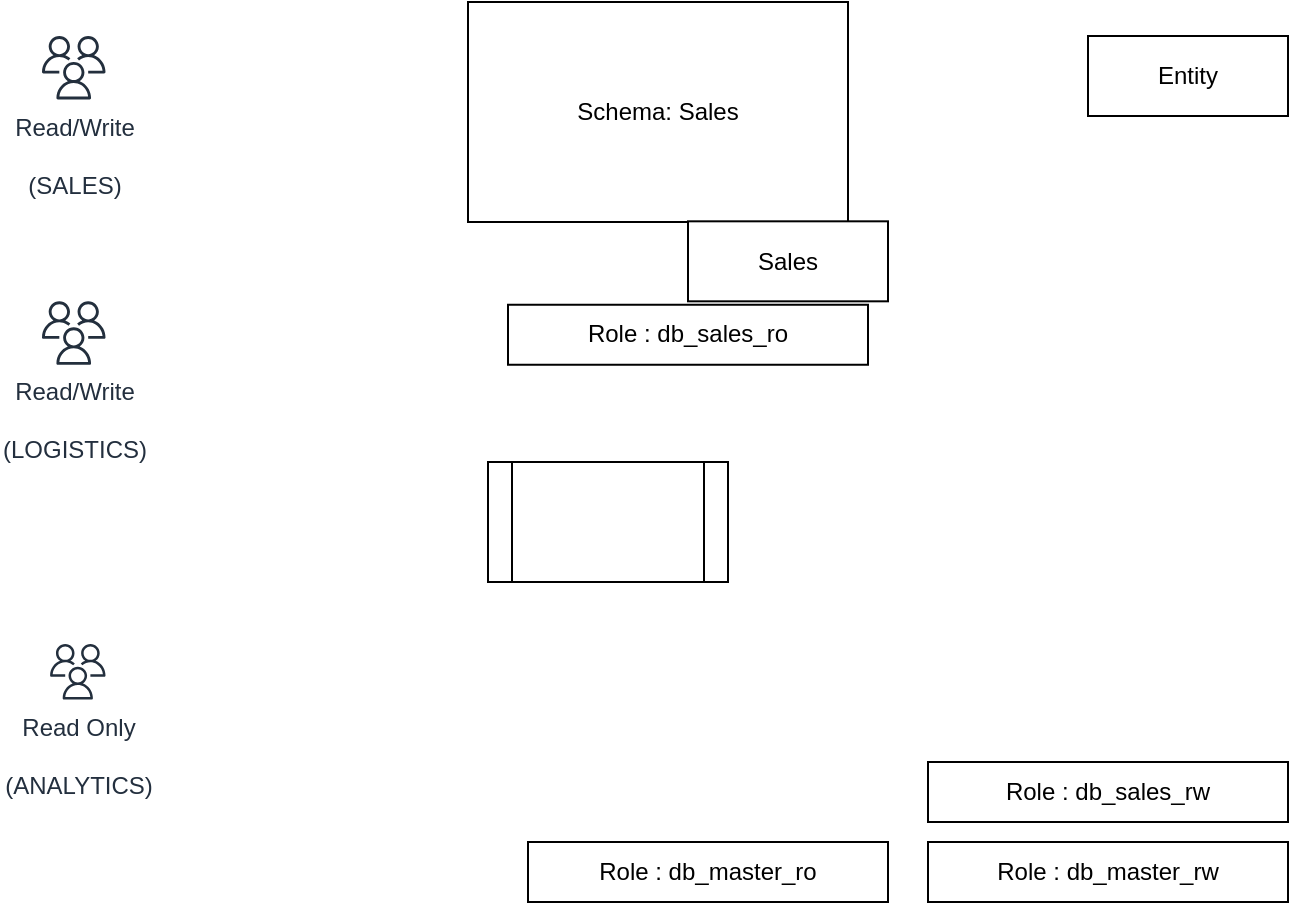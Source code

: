 <mxfile version="20.8.16" type="device"><diagram name="Page-1" id="wPO0MDH9TiD0RcUYFOqH"><mxGraphModel dx="46" dy="-138" grid="1" gridSize="10" guides="1" tooltips="1" connect="1" arrows="1" fold="1" page="1" pageScale="1" pageWidth="1100" pageHeight="850" math="0" shadow="0"><root><mxCell id="0"/><mxCell id="1" parent="0"/><mxCell id="EwTduqRd34Gm0x_nXojL-1" value="Read/Write&lt;br&gt;&lt;br&gt;(SALES)" style="sketch=0;outlineConnect=0;fontColor=#232F3E;gradientColor=none;fillColor=#232F3D;strokeColor=none;dashed=0;verticalLabelPosition=bottom;verticalAlign=top;align=center;html=1;fontSize=12;fontStyle=0;aspect=fixed;pointerEvents=1;shape=mxgraph.aws4.users;" vertex="1" parent="1"><mxGeometry x="1177" y="957" width="31.75" height="31.75" as="geometry"/></mxCell><mxCell id="EwTduqRd34Gm0x_nXojL-4" value="Read/Write&lt;br&gt;&lt;br&gt;(LOGISTICS)" style="sketch=0;outlineConnect=0;fontColor=#232F3E;gradientColor=none;fillColor=#232F3D;strokeColor=none;dashed=0;verticalLabelPosition=bottom;verticalAlign=top;align=center;html=1;fontSize=12;fontStyle=0;aspect=fixed;pointerEvents=1;shape=mxgraph.aws4.users;" vertex="1" parent="1"><mxGeometry x="1177" y="1089.66" width="31.75" height="31.75" as="geometry"/></mxCell><mxCell id="EwTduqRd34Gm0x_nXojL-5" value="Read Only&lt;br&gt;&lt;br&gt;(ANALYTICS)" style="sketch=0;outlineConnect=0;fontColor=#232F3E;gradientColor=none;fillColor=#232F3D;strokeColor=none;dashed=0;verticalLabelPosition=bottom;verticalAlign=top;align=center;html=1;fontSize=12;fontStyle=0;aspect=fixed;pointerEvents=1;shape=mxgraph.aws4.users;" vertex="1" parent="1"><mxGeometry x="1181.05" y="1261" width="27.7" height="27.7" as="geometry"/></mxCell><mxCell id="EwTduqRd34Gm0x_nXojL-10" value="Schema: Sales" style="whiteSpace=wrap;html=1;align=center;" vertex="1" parent="1"><mxGeometry x="1390" y="940" width="190" height="110" as="geometry"/></mxCell><mxCell id="EwTduqRd34Gm0x_nXojL-11" value="Sales" style="whiteSpace=wrap;html=1;align=center;" vertex="1" parent="1"><mxGeometry x="1500" y="1049.66" width="100" height="40" as="geometry"/></mxCell><mxCell id="EwTduqRd34Gm0x_nXojL-12" value="Entity" style="whiteSpace=wrap;html=1;align=center;" vertex="1" parent="1"><mxGeometry x="1700" y="957" width="100" height="40" as="geometry"/></mxCell><mxCell id="EwTduqRd34Gm0x_nXojL-13" value="" style="shape=process;whiteSpace=wrap;html=1;backgroundOutline=1;" vertex="1" parent="1"><mxGeometry x="1400" y="1170" width="120" height="60" as="geometry"/></mxCell><mxCell id="EwTduqRd34Gm0x_nXojL-14" value="Role : db_sales_ro&lt;br&gt;" style="shape=parallelogram;perimeter=parallelogramPerimeter;whiteSpace=wrap;html=1;fixedSize=1;size=-50;" vertex="1" parent="1"><mxGeometry x="1410" y="1091.41" width="180" height="30" as="geometry"/></mxCell><mxCell id="EwTduqRd34Gm0x_nXojL-15" value="Role : db_master_ro" style="shape=parallelogram;perimeter=parallelogramPerimeter;whiteSpace=wrap;html=1;fixedSize=1;size=-30;" vertex="1" parent="1"><mxGeometry x="1420" y="1360" width="180" height="30" as="geometry"/></mxCell><mxCell id="EwTduqRd34Gm0x_nXojL-16" value="Role : db_sales_rw&lt;br&gt;" style="shape=parallelogram;perimeter=parallelogramPerimeter;whiteSpace=wrap;html=1;fixedSize=1;size=-70;" vertex="1" parent="1"><mxGeometry x="1620" y="1320" width="180" height="30" as="geometry"/></mxCell><mxCell id="EwTduqRd34Gm0x_nXojL-17" value="Role : db_master_rw" style="shape=parallelogram;perimeter=parallelogramPerimeter;whiteSpace=wrap;html=1;fixedSize=1;size=-30;" vertex="1" parent="1"><mxGeometry x="1620" y="1360" width="180" height="30" as="geometry"/></mxCell></root></mxGraphModel></diagram></mxfile>